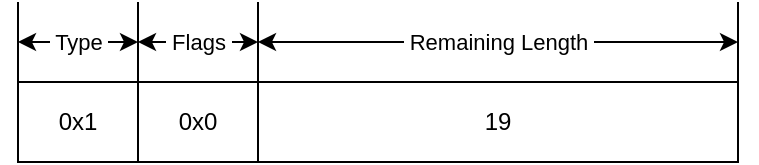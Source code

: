 <mxfile>
    <diagram id="9KqDD7wl6yZHetkEnNWO" name="Fixed Header">
        <mxGraphModel dx="572" dy="914" grid="1" gridSize="10" guides="1" tooltips="1" connect="1" arrows="1" fold="1" page="1" pageScale="1" pageWidth="827" pageHeight="1169" math="0" shadow="0">
            <root>
                <mxCell id="0"/>
                <mxCell id="1" parent="0"/>
                <mxCell id="11" value="0x1" style="rounded=0;whiteSpace=wrap;html=1;fillColor=light-dark(#FFFFFF,#FFFFFF);" parent="1" vertex="1">
                    <mxGeometry x="40" y="240" width="60" height="40" as="geometry"/>
                </mxCell>
                <mxCell id="12" value="0x0" style="rounded=0;whiteSpace=wrap;html=1;fillColor=light-dark(#FFFFFF,#FFFFFF);" parent="1" vertex="1">
                    <mxGeometry x="100" y="240" width="60" height="40" as="geometry"/>
                </mxCell>
                <mxCell id="13" value="19" style="rounded=0;whiteSpace=wrap;html=1;fillColor=light-dark(#FFFFFF,#FFFFFF);" parent="1" vertex="1">
                    <mxGeometry x="160" y="240" width="240" height="40" as="geometry"/>
                </mxCell>
                <mxCell id="14" value="" style="endArrow=none;html=1;exitX=0;exitY=0;exitDx=0;exitDy=0;" parent="1" edge="1">
                    <mxGeometry width="50" height="50" relative="1" as="geometry">
                        <mxPoint x="40" y="240" as="sourcePoint"/>
                        <mxPoint x="40" y="200" as="targetPoint"/>
                    </mxGeometry>
                </mxCell>
                <mxCell id="15" value="" style="endArrow=none;html=1;exitX=0;exitY=0;exitDx=0;exitDy=0;" parent="1" edge="1">
                    <mxGeometry width="50" height="50" relative="1" as="geometry">
                        <mxPoint x="160.0" y="240" as="sourcePoint"/>
                        <mxPoint x="160" y="200" as="targetPoint"/>
                    </mxGeometry>
                </mxCell>
                <mxCell id="16" value="" style="endArrow=none;html=1;exitX=0;exitY=0;exitDx=0;exitDy=0;" parent="1" edge="1">
                    <mxGeometry width="50" height="50" relative="1" as="geometry">
                        <mxPoint x="400" y="240" as="sourcePoint"/>
                        <mxPoint x="400" y="200" as="targetPoint"/>
                    </mxGeometry>
                </mxCell>
                <mxCell id="17" value="" style="endArrow=none;html=1;exitX=1;exitY=0;exitDx=0;exitDy=0;" parent="1" source="11" edge="1">
                    <mxGeometry width="50" height="50" relative="1" as="geometry">
                        <mxPoint x="210" y="250" as="sourcePoint"/>
                        <mxPoint x="100" y="200" as="targetPoint"/>
                    </mxGeometry>
                </mxCell>
                <mxCell id="18" value="&amp;nbsp;Type&amp;nbsp;" style="endArrow=classic;startArrow=classic;html=1;" parent="1" edge="1">
                    <mxGeometry width="50" height="50" relative="1" as="geometry">
                        <mxPoint x="40" y="220" as="sourcePoint"/>
                        <mxPoint x="100" y="220" as="targetPoint"/>
                    </mxGeometry>
                </mxCell>
                <mxCell id="19" value="&amp;nbsp;Flags&amp;nbsp;" style="endArrow=classic;startArrow=classic;html=1;" parent="1" edge="1">
                    <mxGeometry width="50" height="50" relative="1" as="geometry">
                        <mxPoint x="100" y="220" as="sourcePoint"/>
                        <mxPoint x="160" y="220" as="targetPoint"/>
                    </mxGeometry>
                </mxCell>
                <mxCell id="20" value="&amp;nbsp;Remaining Length&amp;nbsp;" style="endArrow=classic;startArrow=classic;html=1;" parent="1" edge="1">
                    <mxGeometry width="50" height="50" relative="1" as="geometry">
                        <mxPoint x="160" y="220" as="sourcePoint"/>
                        <mxPoint x="400" y="220" as="targetPoint"/>
                    </mxGeometry>
                </mxCell>
            </root>
        </mxGraphModel>
    </diagram>
    <diagram id="AbKr9aNGQNUDWvGRTzP8" name="Variable Header">
        <mxGraphModel dx="572" dy="914" grid="1" gridSize="10" guides="1" tooltips="1" connect="1" arrows="1" fold="1" page="1" pageScale="1" pageWidth="827" pageHeight="1169" math="0" shadow="0">
            <root>
                <mxCell id="0"/>
                <mxCell id="1" parent="0"/>
                <mxCell id="m_18RyQcuQ5yHDa2_wbS-1" value="4" style="rounded=0;whiteSpace=wrap;html=1;" parent="1" vertex="1">
                    <mxGeometry x="40" y="120" width="80" height="40" as="geometry"/>
                </mxCell>
                <mxCell id="m_18RyQcuQ5yHDa2_wbS-2" value="MQTT" style="rounded=0;whiteSpace=wrap;html=1;" parent="1" vertex="1">
                    <mxGeometry x="120" y="120" width="160" height="40" as="geometry"/>
                </mxCell>
                <mxCell id="m_18RyQcuQ5yHDa2_wbS-3" value="4" style="rounded=0;whiteSpace=wrap;html=1;" parent="1" vertex="1">
                    <mxGeometry x="280" y="120" width="40" height="40" as="geometry"/>
                </mxCell>
                <mxCell id="m_18RyQcuQ5yHDa2_wbS-4" value="0" style="rounded=0;whiteSpace=wrap;html=1;" parent="1" vertex="1">
                    <mxGeometry x="320" y="120" width="40" height="40" as="geometry"/>
                </mxCell>
                <mxCell id="m_18RyQcuQ5yHDa2_wbS-5" value="60" style="rounded=0;whiteSpace=wrap;html=1;" parent="1" vertex="1">
                    <mxGeometry x="360" y="120" width="80" height="40" as="geometry"/>
                </mxCell>
                <mxCell id="m_18RyQcuQ5yHDa2_wbS-6" value="&amp;nbsp;Protocol&amp;nbsp;&lt;div&gt;&amp;nbsp;Name&amp;nbsp;&lt;/div&gt;&lt;div&gt;&amp;nbsp;Length&amp;nbsp;&lt;/div&gt;" style="endArrow=classic;startArrow=classic;html=1;" parent="1" edge="1">
                    <mxGeometry width="50" height="50" relative="1" as="geometry">
                        <mxPoint x="40" y="100" as="sourcePoint"/>
                        <mxPoint x="120" y="100" as="targetPoint"/>
                    </mxGeometry>
                </mxCell>
                <mxCell id="m_18RyQcuQ5yHDa2_wbS-7" value="" style="endArrow=none;html=1;exitX=0;exitY=0;exitDx=0;exitDy=0;" parent="1" edge="1">
                    <mxGeometry width="50" height="50" relative="1" as="geometry">
                        <mxPoint x="40" y="120" as="sourcePoint"/>
                        <mxPoint x="40" y="80" as="targetPoint"/>
                    </mxGeometry>
                </mxCell>
                <mxCell id="m_18RyQcuQ5yHDa2_wbS-8" value="" style="endArrow=none;html=1;exitX=0;exitY=0;exitDx=0;exitDy=0;" parent="1" edge="1">
                    <mxGeometry width="50" height="50" relative="1" as="geometry">
                        <mxPoint x="120" y="120" as="sourcePoint"/>
                        <mxPoint x="120" y="80" as="targetPoint"/>
                    </mxGeometry>
                </mxCell>
                <mxCell id="m_18RyQcuQ5yHDa2_wbS-9" value="&amp;nbsp;&lt;span style=&quot;background-color: light-dark(#ffffff, var(--ge-dark-color, #121212));&quot;&gt;Keep Alive&amp;nbsp;&lt;/span&gt;" style="endArrow=classic;startArrow=classic;html=1;" parent="1" edge="1">
                    <mxGeometry width="50" height="50" relative="1" as="geometry">
                        <mxPoint x="360" y="100" as="sourcePoint"/>
                        <mxPoint x="440" y="100" as="targetPoint"/>
                    </mxGeometry>
                </mxCell>
                <mxCell id="m_18RyQcuQ5yHDa2_wbS-10" value="" style="endArrow=none;html=1;exitX=0;exitY=0;exitDx=0;exitDy=0;" parent="1" edge="1">
                    <mxGeometry width="50" height="50" relative="1" as="geometry">
                        <mxPoint x="360" y="120" as="sourcePoint"/>
                        <mxPoint x="360" y="80" as="targetPoint"/>
                    </mxGeometry>
                </mxCell>
                <mxCell id="m_18RyQcuQ5yHDa2_wbS-11" value="" style="endArrow=none;html=1;exitX=0;exitY=0;exitDx=0;exitDy=0;" parent="1" edge="1">
                    <mxGeometry width="50" height="50" relative="1" as="geometry">
                        <mxPoint x="440" y="120" as="sourcePoint"/>
                        <mxPoint x="440" y="80" as="targetPoint"/>
                    </mxGeometry>
                </mxCell>
                <mxCell id="m_18RyQcuQ5yHDa2_wbS-12" value="" style="endArrow=classic;startArrow=classic;html=1;" parent="1" edge="1">
                    <mxGeometry width="50" height="50" relative="1" as="geometry">
                        <mxPoint x="280" y="100" as="sourcePoint"/>
                        <mxPoint x="320" y="100" as="targetPoint"/>
                    </mxGeometry>
                </mxCell>
                <mxCell id="m_18RyQcuQ5yHDa2_wbS-13" value="" style="endArrow=none;html=1;exitX=1;exitY=0;exitDx=0;exitDy=0;" parent="1" source="m_18RyQcuQ5yHDa2_wbS-2" edge="1">
                    <mxGeometry width="50" height="50" relative="1" as="geometry">
                        <mxPoint x="239" y="120" as="sourcePoint"/>
                        <mxPoint x="280" y="80" as="targetPoint"/>
                    </mxGeometry>
                </mxCell>
                <mxCell id="m_18RyQcuQ5yHDa2_wbS-14" value="" style="endArrow=none;html=1;exitX=0;exitY=0;exitDx=0;exitDy=0;" parent="1" source="m_18RyQcuQ5yHDa2_wbS-4" edge="1">
                    <mxGeometry width="50" height="50" relative="1" as="geometry">
                        <mxPoint x="319" y="120" as="sourcePoint"/>
                        <mxPoint x="320" y="80" as="targetPoint"/>
                    </mxGeometry>
                </mxCell>
                <mxCell id="m_18RyQcuQ5yHDa2_wbS-15" value="" style="endArrow=none;html=1;" parent="1" edge="1">
                    <mxGeometry width="50" height="50" relative="1" as="geometry">
                        <mxPoint x="300" y="100" as="sourcePoint"/>
                        <mxPoint x="300" y="70" as="targetPoint"/>
                    </mxGeometry>
                </mxCell>
                <mxCell id="m_18RyQcuQ5yHDa2_wbS-16" value="Protocol&lt;div&gt;Level&lt;/div&gt;" style="text;html=1;align=center;verticalAlign=middle;whiteSpace=wrap;rounded=0;fontSize=11;" parent="1" vertex="1">
                    <mxGeometry x="280" y="50" width="40" height="20" as="geometry"/>
                </mxCell>
                <mxCell id="m_18RyQcuQ5yHDa2_wbS-17" value="" style="endArrow=classic;startArrow=classic;html=1;" parent="1" edge="1">
                    <mxGeometry width="50" height="50" relative="1" as="geometry">
                        <mxPoint x="320" y="100" as="sourcePoint"/>
                        <mxPoint x="360" y="100" as="targetPoint"/>
                    </mxGeometry>
                </mxCell>
                <mxCell id="m_18RyQcuQ5yHDa2_wbS-18" value="" style="endArrow=none;html=1;" parent="1" edge="1">
                    <mxGeometry width="50" height="50" relative="1" as="geometry">
                        <mxPoint x="340" y="100" as="sourcePoint"/>
                        <mxPoint x="340" y="70" as="targetPoint"/>
                    </mxGeometry>
                </mxCell>
                <mxCell id="m_18RyQcuQ5yHDa2_wbS-19" value="Flags" style="text;html=1;align=center;verticalAlign=middle;whiteSpace=wrap;rounded=0;fontSize=11;" parent="1" vertex="1">
                    <mxGeometry x="320" y="50" width="40" height="20" as="geometry"/>
                </mxCell>
                <mxCell id="m_18RyQcuQ5yHDa2_wbS-20" value="&amp;nbsp;Protocol&amp;nbsp;&lt;div&gt;&amp;nbsp;Name&lt;/div&gt;" style="endArrow=classic;startArrow=classic;html=1;" parent="1" edge="1">
                    <mxGeometry width="50" height="50" relative="1" as="geometry">
                        <mxPoint x="120" y="100" as="sourcePoint"/>
                        <mxPoint x="280" y="100" as="targetPoint"/>
                    </mxGeometry>
                </mxCell>
            </root>
        </mxGraphModel>
    </diagram>
    <diagram id="Qo3eQxTfSzC51H87CurU" name="Payload">
        <mxGraphModel dx="572" dy="914" grid="1" gridSize="10" guides="1" tooltips="1" connect="1" arrows="1" fold="1" page="1" pageScale="1" pageWidth="827" pageHeight="1169" math="0" shadow="0">
            <root>
                <mxCell id="0"/>
                <mxCell id="1" parent="0"/>
                <mxCell id="AIsTq92TFxQDvzxus7XZ-1" value="7" style="rounded=0;whiteSpace=wrap;html=1;" parent="1" vertex="1">
                    <mxGeometry x="20" y="200" width="80" height="40" as="geometry"/>
                </mxCell>
                <mxCell id="AIsTq92TFxQDvzxus7XZ-2" value="&quot;Client1&quot;" style="rounded=0;whiteSpace=wrap;html=1;" parent="1" vertex="1">
                    <mxGeometry x="100" y="200" width="240" height="40" as="geometry"/>
                </mxCell>
                <mxCell id="AIsTq92TFxQDvzxus7XZ-3" value="" style="endArrow=none;html=1;exitX=0;exitY=0;exitDx=0;exitDy=0;" parent="1" source="AIsTq92TFxQDvzxus7XZ-1" edge="1">
                    <mxGeometry width="50" height="50" relative="1" as="geometry">
                        <mxPoint x="110" y="200" as="sourcePoint"/>
                        <mxPoint x="20" y="160" as="targetPoint"/>
                    </mxGeometry>
                </mxCell>
                <mxCell id="AIsTq92TFxQDvzxus7XZ-4" value="" style="endArrow=none;html=1;exitX=0;exitY=0;exitDx=0;exitDy=0;" parent="1" source="AIsTq92TFxQDvzxus7XZ-2" edge="1">
                    <mxGeometry width="50" height="50" relative="1" as="geometry">
                        <mxPoint x="30" y="210" as="sourcePoint"/>
                        <mxPoint x="100" y="160" as="targetPoint"/>
                    </mxGeometry>
                </mxCell>
                <mxCell id="AIsTq92TFxQDvzxus7XZ-5" value="" style="endArrow=none;html=1;exitX=1;exitY=0;exitDx=0;exitDy=0;" parent="1" source="AIsTq92TFxQDvzxus7XZ-2" edge="1">
                    <mxGeometry width="50" height="50" relative="1" as="geometry">
                        <mxPoint x="110" y="210" as="sourcePoint"/>
                        <mxPoint x="340" y="160" as="targetPoint"/>
                    </mxGeometry>
                </mxCell>
                <mxCell id="AIsTq92TFxQDvzxus7XZ-6" value="&amp;nbsp;Client ID&lt;div&gt;Length&lt;/div&gt;" style="endArrow=classic;startArrow=classic;html=1;" parent="1" edge="1">
                    <mxGeometry width="50" height="50" relative="1" as="geometry">
                        <mxPoint x="20" y="180" as="sourcePoint"/>
                        <mxPoint x="100" y="180" as="targetPoint"/>
                    </mxGeometry>
                </mxCell>
                <mxCell id="AIsTq92TFxQDvzxus7XZ-7" value="&amp;nbsp;Client ID&amp;nbsp;" style="endArrow=classic;startArrow=classic;html=1;" parent="1" edge="1">
                    <mxGeometry width="50" height="50" relative="1" as="geometry">
                        <mxPoint x="100" y="180" as="sourcePoint"/>
                        <mxPoint x="340" y="180" as="targetPoint"/>
                    </mxGeometry>
                </mxCell>
                <mxCell id="AIsTq92TFxQDvzxus7XZ-8" value="xx" style="rounded=0;whiteSpace=wrap;html=1;dashed=1;" parent="1" vertex="1">
                    <mxGeometry x="340" y="200" width="80" height="40" as="geometry"/>
                </mxCell>
                <mxCell id="AIsTq92TFxQDvzxus7XZ-9" value="xxxx" style="rounded=0;whiteSpace=wrap;html=1;dashed=1;" parent="1" vertex="1">
                    <mxGeometry x="420" y="200" width="240" height="40" as="geometry"/>
                </mxCell>
                <mxCell id="AIsTq92TFxQDvzxus7XZ-10" value="" style="endArrow=none;html=1;exitX=0;exitY=0;exitDx=0;exitDy=0;" parent="1" edge="1">
                    <mxGeometry width="50" height="50" relative="1" as="geometry">
                        <mxPoint x="340" y="200" as="sourcePoint"/>
                        <mxPoint x="340" y="160" as="targetPoint"/>
                    </mxGeometry>
                </mxCell>
                <mxCell id="AIsTq92TFxQDvzxus7XZ-11" value="" style="endArrow=none;html=1;exitX=0;exitY=0;exitDx=0;exitDy=0;" parent="1" edge="1">
                    <mxGeometry width="50" height="50" relative="1" as="geometry">
                        <mxPoint x="420" y="200" as="sourcePoint"/>
                        <mxPoint x="420" y="160" as="targetPoint"/>
                    </mxGeometry>
                </mxCell>
                <mxCell id="AIsTq92TFxQDvzxus7XZ-12" value="&amp;nbsp;Option1&lt;div&gt;Length&amp;nbsp;&lt;/div&gt;" style="endArrow=classic;startArrow=classic;html=1;" parent="1" edge="1">
                    <mxGeometry width="50" height="50" relative="1" as="geometry">
                        <mxPoint x="340" y="180" as="sourcePoint"/>
                        <mxPoint x="420" y="180" as="targetPoint"/>
                    </mxGeometry>
                </mxCell>
                <mxCell id="AIsTq92TFxQDvzxus7XZ-13" value="" style="endArrow=none;html=1;exitX=0;exitY=0;exitDx=0;exitDy=0;" parent="1" edge="1">
                    <mxGeometry width="50" height="50" relative="1" as="geometry">
                        <mxPoint x="420" y="200" as="sourcePoint"/>
                        <mxPoint x="420" y="160" as="targetPoint"/>
                    </mxGeometry>
                </mxCell>
                <mxCell id="AIsTq92TFxQDvzxus7XZ-14" value="" style="endArrow=none;html=1;exitX=1;exitY=0;exitDx=0;exitDy=0;" parent="1" edge="1">
                    <mxGeometry width="50" height="50" relative="1" as="geometry">
                        <mxPoint x="660" y="200" as="sourcePoint"/>
                        <mxPoint x="660" y="160" as="targetPoint"/>
                    </mxGeometry>
                </mxCell>
                <mxCell id="AIsTq92TFxQDvzxus7XZ-15" value="&amp;nbsp;Option1&amp;nbsp;" style="endArrow=classic;startArrow=classic;html=1;" parent="1" edge="1">
                    <mxGeometry width="50" height="50" relative="1" as="geometry">
                        <mxPoint x="420" y="180" as="sourcePoint"/>
                        <mxPoint x="660" y="180" as="targetPoint"/>
                        <mxPoint as="offset"/>
                    </mxGeometry>
                </mxCell>
                <mxCell id="AIsTq92TFxQDvzxus7XZ-16" value="" style="endArrow=none;html=1;exitX=0;exitY=0;exitDx=0;exitDy=0;" parent="1" edge="1">
                    <mxGeometry width="50" height="50" relative="1" as="geometry">
                        <mxPoint x="660" y="200" as="sourcePoint"/>
                        <mxPoint x="660" y="160" as="targetPoint"/>
                    </mxGeometry>
                </mxCell>
                <mxCell id="AIsTq92TFxQDvzxus7XZ-17" value="xx" style="rounded=0;whiteSpace=wrap;html=1;dashed=1;" parent="1" vertex="1">
                    <mxGeometry x="660" y="200" width="80" height="40" as="geometry"/>
                </mxCell>
                <mxCell id="AIsTq92TFxQDvzxus7XZ-18" value="xxxx" style="rounded=0;whiteSpace=wrap;html=1;dashed=1;" parent="1" vertex="1">
                    <mxGeometry x="740" y="200" width="80" height="40" as="geometry"/>
                </mxCell>
            </root>
        </mxGraphModel>
    </diagram>
</mxfile>